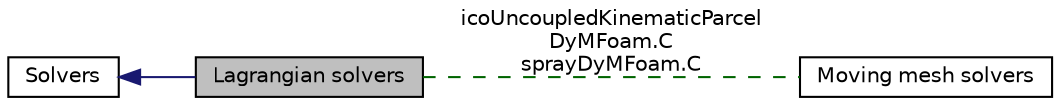 digraph "Lagrangian solvers"
{
  bgcolor="transparent";
  edge [fontname="Helvetica",fontsize="10",labelfontname="Helvetica",labelfontsize="10"];
  node [fontname="Helvetica",fontsize="10",shape=record];
  rankdir=LR;
  Node0 [label="Lagrangian solvers",height=0.2,width=0.4,color="black", fillcolor="grey75", style="filled" fontcolor="black"];
  Node1 [label="Solvers",height=0.2,width=0.4,color="black",URL="$group__grpSolvers.html"];
  Node2 [label="Moving mesh solvers",height=0.2,width=0.4,color="black",URL="$group__grpMovingMeshSolvers.html"];
  Node1->Node0 [shape=plaintext, color="midnightblue", dir="back", style="solid"];
  Node0->Node2 [shape=plaintext, label="icoUncoupledKinematicParcel\lDyMFoam.C\nsprayDyMFoam.C", color="darkgreen", dir="none", style="dashed"];
}
